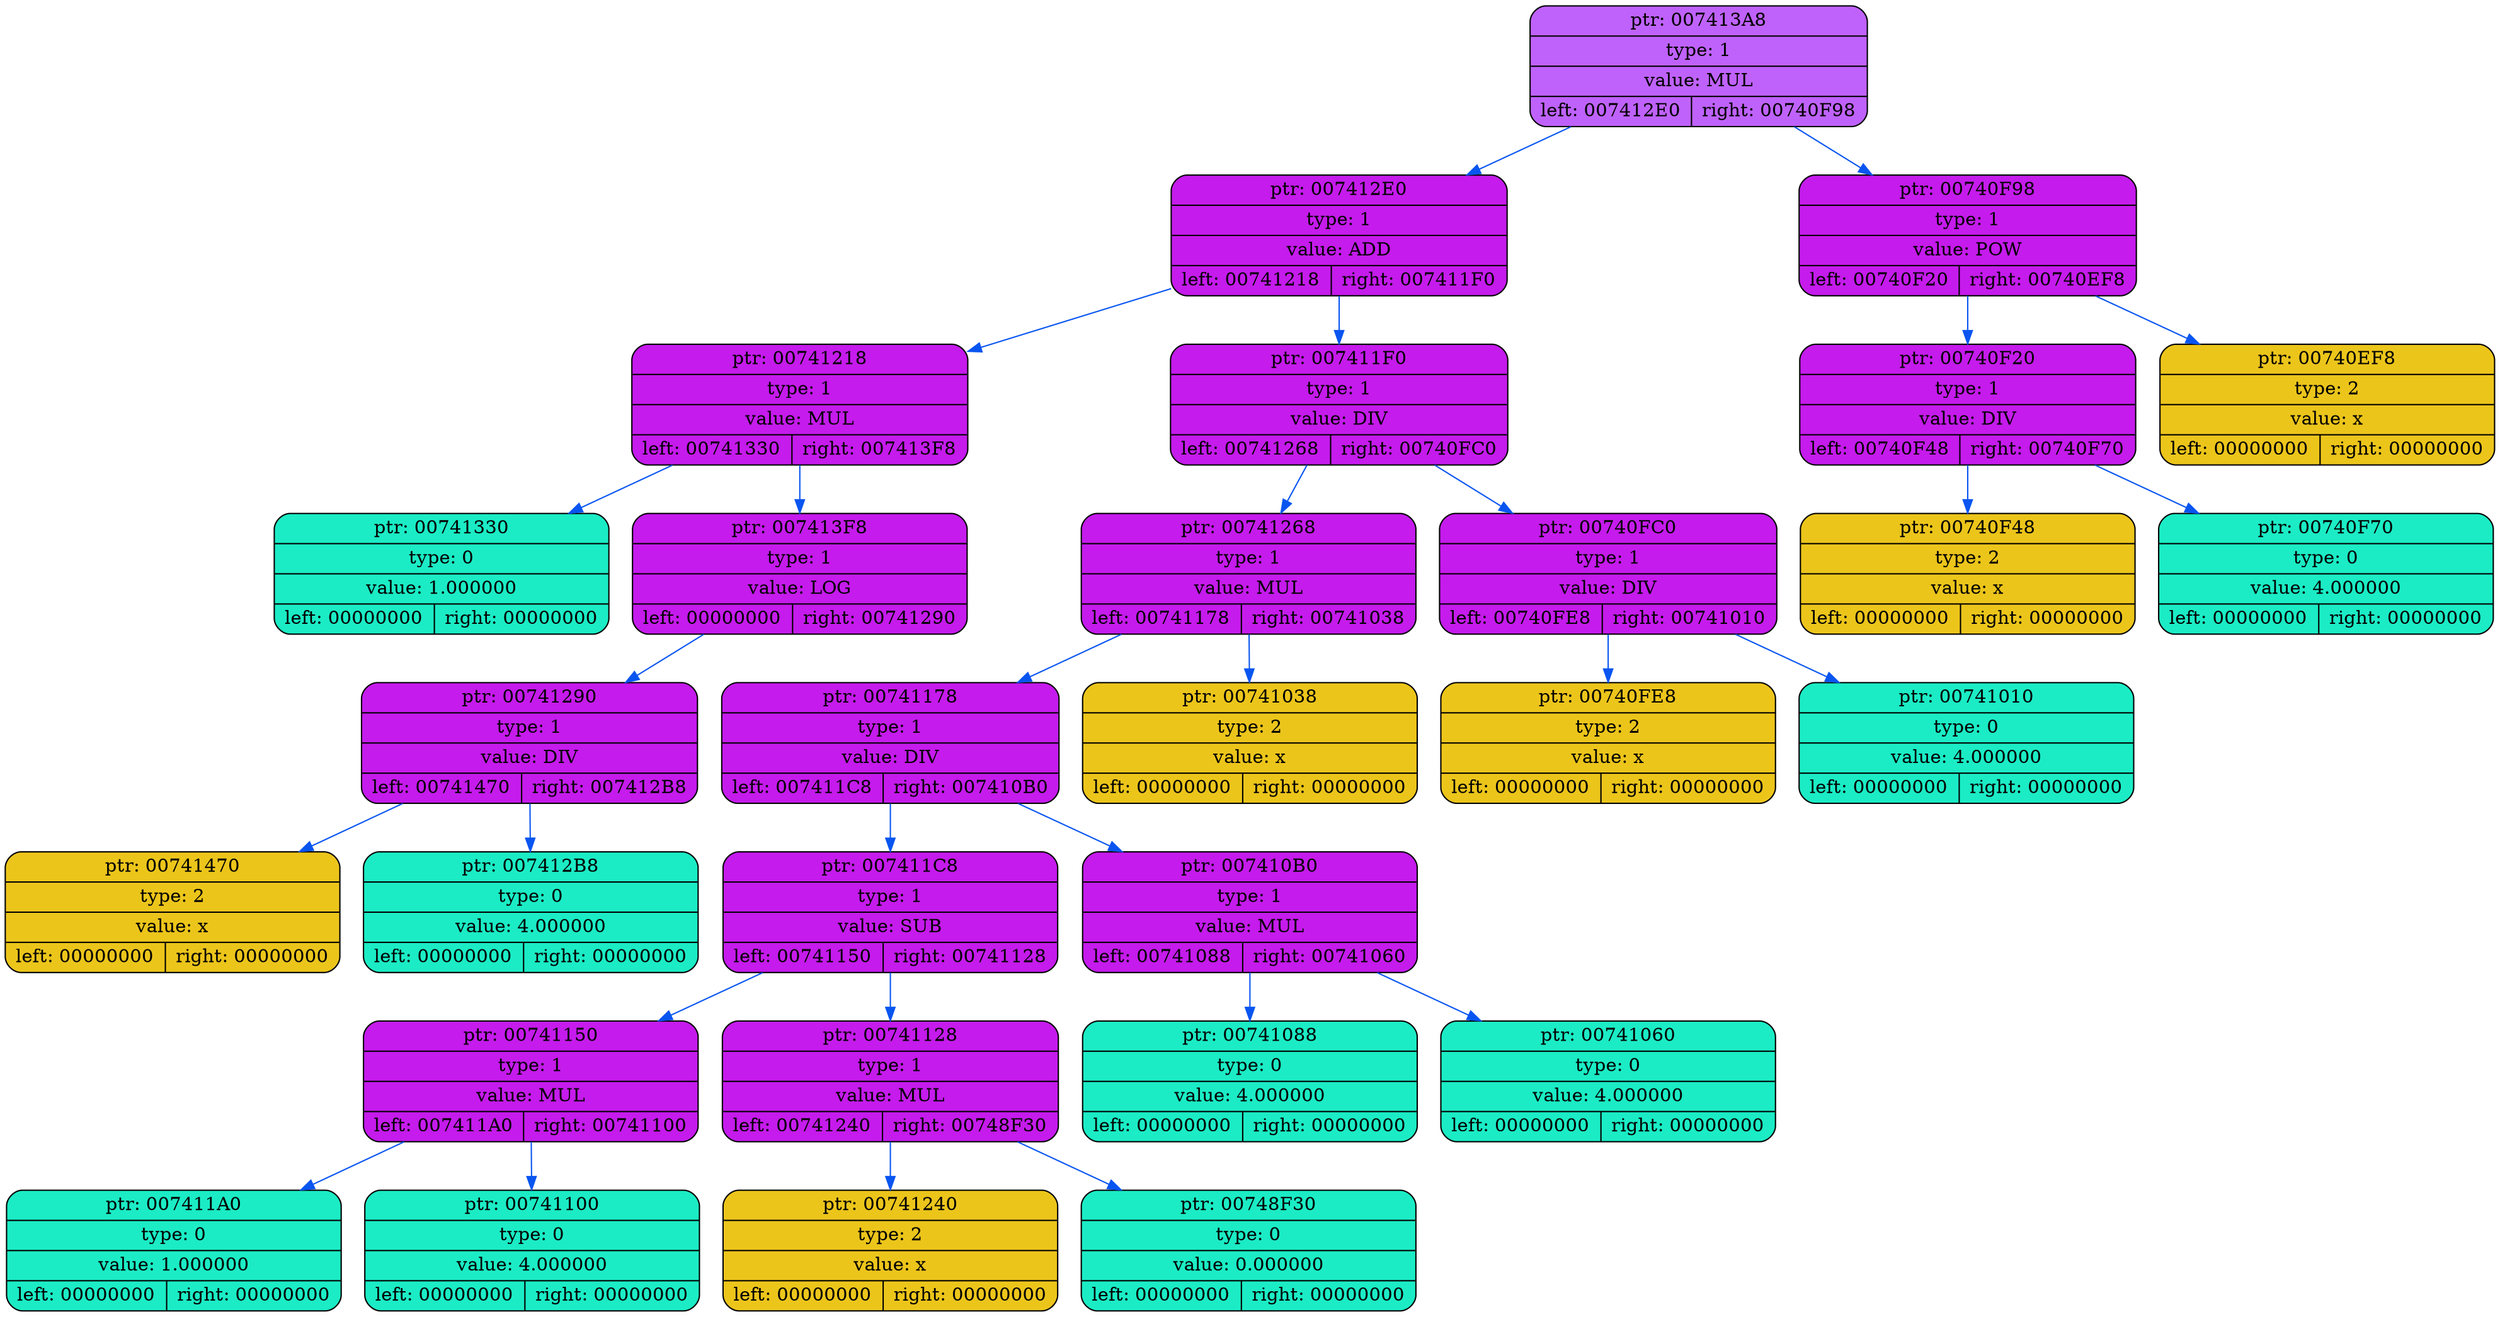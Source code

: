 digraph
{
    rankdir=TP

        node007413A8[shape=record,style="rounded,filled",fillcolor="#BF62FC",label="{ ptr: 007413A8 | type: 1 | value: MUL| { left: 007412E0 | right: 00740F98 }}"];
    node007413A8 -> node007412E0[color="#0855F0"]
    node007412E0[shape=record,style="rounded,filled",fillcolor="#C51BEC",label="{ ptr: 007412E0 | type: 1 | value: ADD| { left: 00741218 | right: 007411F0 }}"];
    node007412E0 -> node00741218[color="#0855F0"]
    node00741218[shape=record,style="rounded,filled",fillcolor="#C51BEC",label="{ ptr: 00741218 | type: 1 | value: MUL| { left: 00741330 | right: 007413F8 }}"];
    node00741218 -> node00741330[color="#0855F0"]
    node00741330[shape=record,style="rounded,filled",fillcolor="#1BECC5",label="{ ptr: 00741330 | type: 0 | value: 1.000000| { left: 00000000 | right: 00000000 }}"];
    node00741218 -> node007413F8[color="#0855F0"]
    node007413F8[shape=record,style="rounded,filled",fillcolor="#C51BEC",label="{ ptr: 007413F8 | type: 1 | value: LOG| { left: 00000000 | right: 00741290 }}"];
    node007413F8 -> node00741290[color="#0855F0"]
    node00741290[shape=record,style="rounded,filled",fillcolor="#C51BEC",label="{ ptr: 00741290 | type: 1 | value: DIV| { left: 00741470 | right: 007412B8 }}"];
    node00741290 -> node00741470[color="#0855F0"]
    node00741470[shape=record,style="rounded,filled",fillcolor="#ECC51B",label="{ ptr: 00741470 | type: 2 | value: x| { left: 00000000 | right: 00000000 }}"];
    node00741290 -> node007412B8[color="#0855F0"]
    node007412B8[shape=record,style="rounded,filled",fillcolor="#1BECC5",label="{ ptr: 007412B8 | type: 0 | value: 4.000000| { left: 00000000 | right: 00000000 }}"];
    node007412E0 -> node007411F0[color="#0855F0"]
    node007411F0[shape=record,style="rounded,filled",fillcolor="#C51BEC",label="{ ptr: 007411F0 | type: 1 | value: DIV| { left: 00741268 | right: 00740FC0 }}"];
    node007411F0 -> node00741268[color="#0855F0"]
    node00741268[shape=record,style="rounded,filled",fillcolor="#C51BEC",label="{ ptr: 00741268 | type: 1 | value: MUL| { left: 00741178 | right: 00741038 }}"];
    node00741268 -> node00741178[color="#0855F0"]
    node00741178[shape=record,style="rounded,filled",fillcolor="#C51BEC",label="{ ptr: 00741178 | type: 1 | value: DIV| { left: 007411C8 | right: 007410B0 }}"];
    node00741178 -> node007411C8[color="#0855F0"]
    node007411C8[shape=record,style="rounded,filled",fillcolor="#C51BEC",label="{ ptr: 007411C8 | type: 1 | value: SUB| { left: 00741150 | right: 00741128 }}"];
    node007411C8 -> node00741150[color="#0855F0"]
    node00741150[shape=record,style="rounded,filled",fillcolor="#C51BEC",label="{ ptr: 00741150 | type: 1 | value: MUL| { left: 007411A0 | right: 00741100 }}"];
    node00741150 -> node007411A0[color="#0855F0"]
    node007411A0[shape=record,style="rounded,filled",fillcolor="#1BECC5",label="{ ptr: 007411A0 | type: 0 | value: 1.000000| { left: 00000000 | right: 00000000 }}"];
    node00741150 -> node00741100[color="#0855F0"]
    node00741100[shape=record,style="rounded,filled",fillcolor="#1BECC5",label="{ ptr: 00741100 | type: 0 | value: 4.000000| { left: 00000000 | right: 00000000 }}"];
    node007411C8 -> node00741128[color="#0855F0"]
    node00741128[shape=record,style="rounded,filled",fillcolor="#C51BEC",label="{ ptr: 00741128 | type: 1 | value: MUL| { left: 00741240 | right: 00748F30 }}"];
    node00741128 -> node00741240[color="#0855F0"]
    node00741240[shape=record,style="rounded,filled",fillcolor="#ECC51B",label="{ ptr: 00741240 | type: 2 | value: x| { left: 00000000 | right: 00000000 }}"];
    node00741128 -> node00748F30[color="#0855F0"]
    node00748F30[shape=record,style="rounded,filled",fillcolor="#1BECC5",label="{ ptr: 00748F30 | type: 0 | value: 0.000000| { left: 00000000 | right: 00000000 }}"];
    node00741178 -> node007410B0[color="#0855F0"]
    node007410B0[shape=record,style="rounded,filled",fillcolor="#C51BEC",label="{ ptr: 007410B0 | type: 1 | value: MUL| { left: 00741088 | right: 00741060 }}"];
    node007410B0 -> node00741088[color="#0855F0"]
    node00741088[shape=record,style="rounded,filled",fillcolor="#1BECC5",label="{ ptr: 00741088 | type: 0 | value: 4.000000| { left: 00000000 | right: 00000000 }}"];
    node007410B0 -> node00741060[color="#0855F0"]
    node00741060[shape=record,style="rounded,filled",fillcolor="#1BECC5",label="{ ptr: 00741060 | type: 0 | value: 4.000000| { left: 00000000 | right: 00000000 }}"];
    node00741268 -> node00741038[color="#0855F0"]
    node00741038[shape=record,style="rounded,filled",fillcolor="#ECC51B",label="{ ptr: 00741038 | type: 2 | value: x| { left: 00000000 | right: 00000000 }}"];
    node007411F0 -> node00740FC0[color="#0855F0"]
    node00740FC0[shape=record,style="rounded,filled",fillcolor="#C51BEC",label="{ ptr: 00740FC0 | type: 1 | value: DIV| { left: 00740FE8 | right: 00741010 }}"];
    node00740FC0 -> node00740FE8[color="#0855F0"]
    node00740FE8[shape=record,style="rounded,filled",fillcolor="#ECC51B",label="{ ptr: 00740FE8 | type: 2 | value: x| { left: 00000000 | right: 00000000 }}"];
    node00740FC0 -> node00741010[color="#0855F0"]
    node00741010[shape=record,style="rounded,filled",fillcolor="#1BECC5",label="{ ptr: 00741010 | type: 0 | value: 4.000000| { left: 00000000 | right: 00000000 }}"];
    node007413A8 -> node00740F98[color="#0855F0"]
    node00740F98[shape=record,style="rounded,filled",fillcolor="#C51BEC",label="{ ptr: 00740F98 | type: 1 | value: POW| { left: 00740F20 | right: 00740EF8 }}"];
    node00740F98 -> node00740F20[color="#0855F0"]
    node00740F20[shape=record,style="rounded,filled",fillcolor="#C51BEC",label="{ ptr: 00740F20 | type: 1 | value: DIV| { left: 00740F48 | right: 00740F70 }}"];
    node00740F20 -> node00740F48[color="#0855F0"]
    node00740F48[shape=record,style="rounded,filled",fillcolor="#ECC51B",label="{ ptr: 00740F48 | type: 2 | value: x| { left: 00000000 | right: 00000000 }}"];
    node00740F20 -> node00740F70[color="#0855F0"]
    node00740F70[shape=record,style="rounded,filled",fillcolor="#1BECC5",label="{ ptr: 00740F70 | type: 0 | value: 4.000000| { left: 00000000 | right: 00000000 }}"];
    node00740F98 -> node00740EF8[color="#0855F0"]
    node00740EF8[shape=record,style="rounded,filled",fillcolor="#ECC51B",label="{ ptr: 00740EF8 | type: 2 | value: x| { left: 00000000 | right: 00000000 }}"];
}